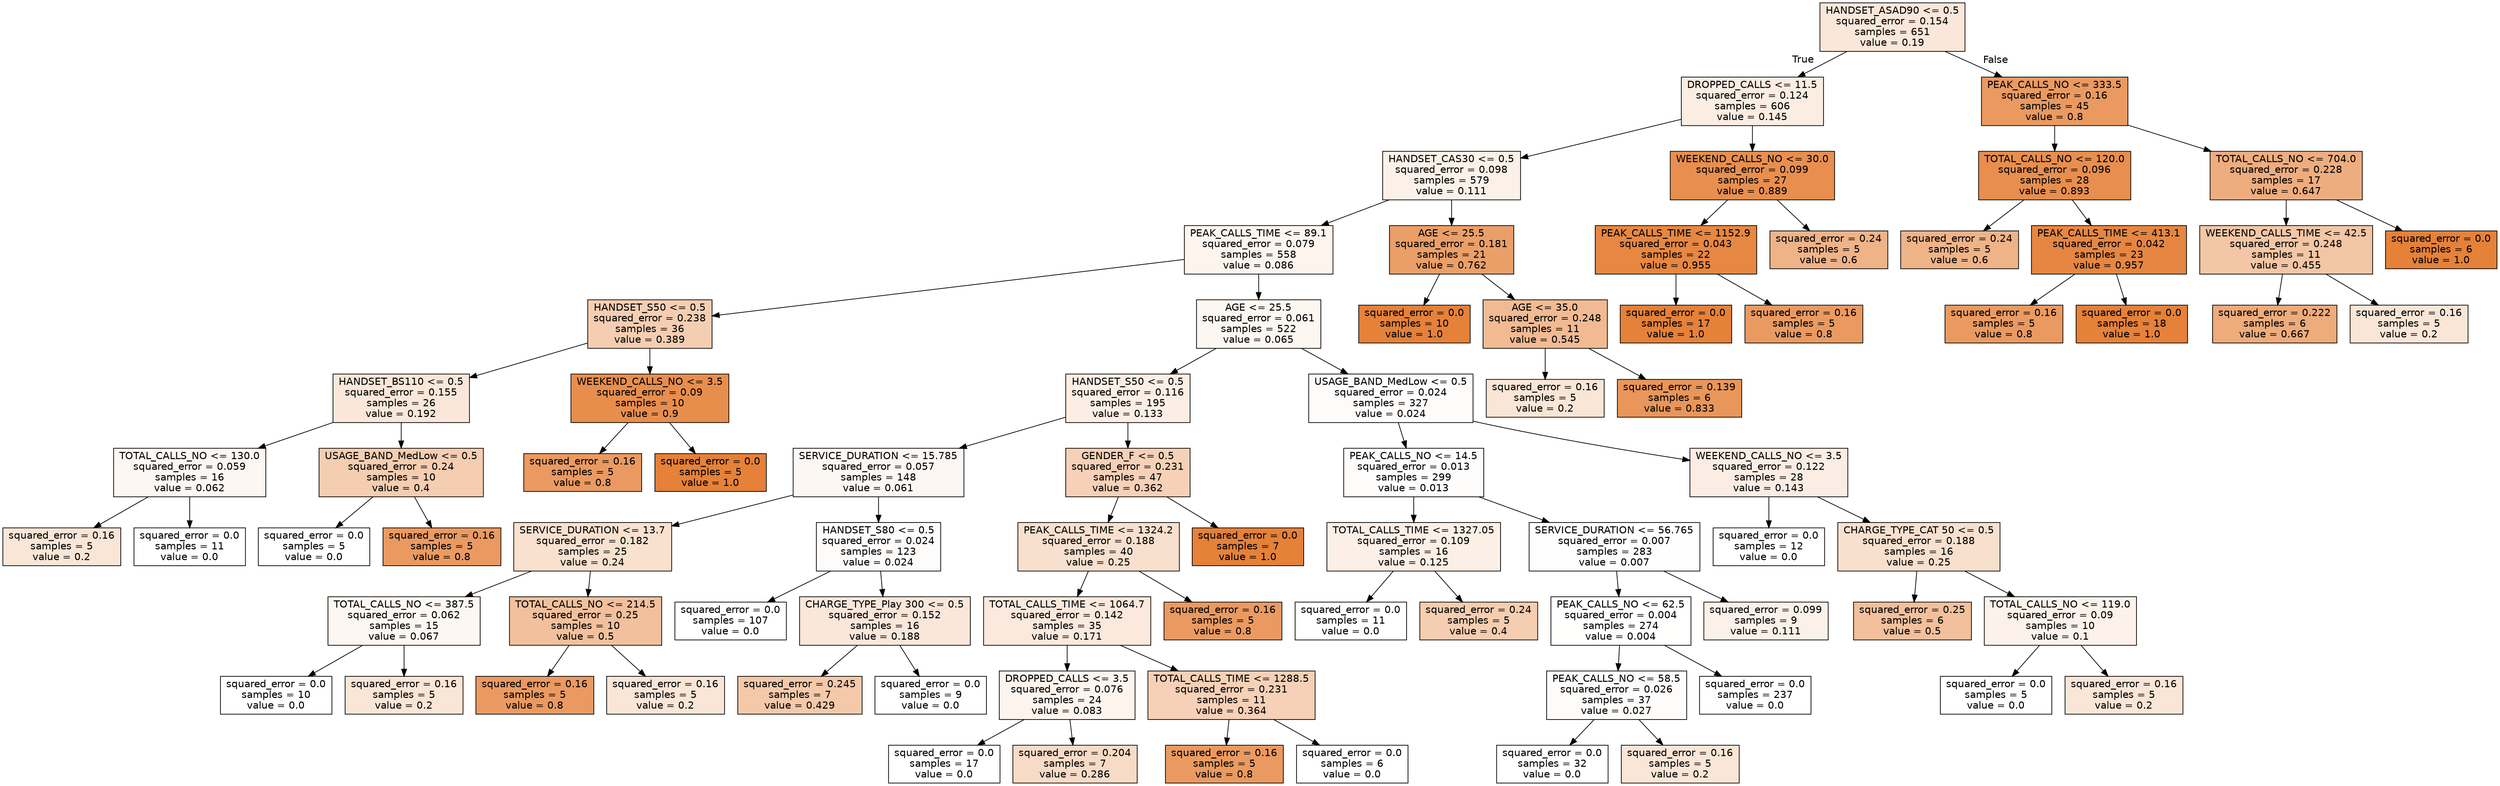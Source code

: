 digraph Tree {
node [shape=box, style="filled", color="black", fontname="helvetica"] ;
edge [fontname="helvetica"] ;
0 [label="HANDSET_ASAD90 <= 0.5\nsquared_error = 0.154\nsamples = 651\nvalue = 0.19", fillcolor="#fae7d9"] ;
1 [label="DROPPED_CALLS <= 11.5\nsquared_error = 0.124\nsamples = 606\nvalue = 0.145", fillcolor="#fbede2"] ;
0 -> 1 [labeldistance=2.5, labelangle=45, headlabel="True"] ;
2 [label="HANDSET_CAS30 <= 0.5\nsquared_error = 0.098\nsamples = 579\nvalue = 0.111", fillcolor="#fcf1e9"] ;
1 -> 2 ;
3 [label="PEAK_CALLS_TIME <= 89.1\nsquared_error = 0.079\nsamples = 558\nvalue = 0.086", fillcolor="#fdf4ee"] ;
2 -> 3 ;
4 [label="HANDSET_S50 <= 0.5\nsquared_error = 0.238\nsamples = 36\nvalue = 0.389", fillcolor="#f5ceb2"] ;
3 -> 4 ;
5 [label="HANDSET_BS110 <= 0.5\nsquared_error = 0.155\nsamples = 26\nvalue = 0.192", fillcolor="#fae7d9"] ;
4 -> 5 ;
6 [label="TOTAL_CALLS_NO <= 130.0\nsquared_error = 0.059\nsamples = 16\nvalue = 0.062", fillcolor="#fdf7f3"] ;
5 -> 6 ;
7 [label="squared_error = 0.16\nsamples = 5\nvalue = 0.2", fillcolor="#fae6d7"] ;
6 -> 7 ;
8 [label="squared_error = 0.0\nsamples = 11\nvalue = 0.0", fillcolor="#ffffff"] ;
6 -> 8 ;
9 [label="USAGE_BAND_MedLow <= 0.5\nsquared_error = 0.24\nsamples = 10\nvalue = 0.4", fillcolor="#f5cdb0"] ;
5 -> 9 ;
10 [label="squared_error = 0.0\nsamples = 5\nvalue = 0.0", fillcolor="#ffffff"] ;
9 -> 10 ;
11 [label="squared_error = 0.16\nsamples = 5\nvalue = 0.8", fillcolor="#ea9a61"] ;
9 -> 11 ;
12 [label="WEEKEND_CALLS_NO <= 3.5\nsquared_error = 0.09\nsamples = 10\nvalue = 0.9", fillcolor="#e88e4d"] ;
4 -> 12 ;
13 [label="squared_error = 0.16\nsamples = 5\nvalue = 0.8", fillcolor="#ea9a61"] ;
12 -> 13 ;
14 [label="squared_error = 0.0\nsamples = 5\nvalue = 1.0", fillcolor="#e58139"] ;
12 -> 14 ;
15 [label="AGE <= 25.5\nsquared_error = 0.061\nsamples = 522\nvalue = 0.065", fillcolor="#fdf7f2"] ;
3 -> 15 ;
16 [label="HANDSET_S50 <= 0.5\nsquared_error = 0.116\nsamples = 195\nvalue = 0.133", fillcolor="#fceee5"] ;
15 -> 16 ;
17 [label="SERVICE_DURATION <= 15.785\nsquared_error = 0.057\nsamples = 148\nvalue = 0.061", fillcolor="#fdf7f3"] ;
16 -> 17 ;
18 [label="SERVICE_DURATION <= 13.7\nsquared_error = 0.182\nsamples = 25\nvalue = 0.24", fillcolor="#f9e1cf"] ;
17 -> 18 ;
19 [label="TOTAL_CALLS_NO <= 387.5\nsquared_error = 0.062\nsamples = 15\nvalue = 0.067", fillcolor="#fdf7f2"] ;
18 -> 19 ;
20 [label="squared_error = 0.0\nsamples = 10\nvalue = 0.0", fillcolor="#ffffff"] ;
19 -> 20 ;
21 [label="squared_error = 0.16\nsamples = 5\nvalue = 0.2", fillcolor="#fae6d7"] ;
19 -> 21 ;
22 [label="TOTAL_CALLS_NO <= 214.5\nsquared_error = 0.25\nsamples = 10\nvalue = 0.5", fillcolor="#f2c09c"] ;
18 -> 22 ;
23 [label="squared_error = 0.16\nsamples = 5\nvalue = 0.8", fillcolor="#ea9a61"] ;
22 -> 23 ;
24 [label="squared_error = 0.16\nsamples = 5\nvalue = 0.2", fillcolor="#fae6d7"] ;
22 -> 24 ;
25 [label="HANDSET_S80 <= 0.5\nsquared_error = 0.024\nsamples = 123\nvalue = 0.024", fillcolor="#fefcfa"] ;
17 -> 25 ;
26 [label="squared_error = 0.0\nsamples = 107\nvalue = 0.0", fillcolor="#ffffff"] ;
25 -> 26 ;
27 [label="CHARGE_TYPE_Play 300 <= 0.5\nsquared_error = 0.152\nsamples = 16\nvalue = 0.188", fillcolor="#fae7da"] ;
25 -> 27 ;
28 [label="squared_error = 0.245\nsamples = 7\nvalue = 0.429", fillcolor="#f4c9aa"] ;
27 -> 28 ;
29 [label="squared_error = 0.0\nsamples = 9\nvalue = 0.0", fillcolor="#ffffff"] ;
27 -> 29 ;
30 [label="GENDER_F <= 0.5\nsquared_error = 0.231\nsamples = 47\nvalue = 0.362", fillcolor="#f6d1b7"] ;
16 -> 30 ;
31 [label="PEAK_CALLS_TIME <= 1324.2\nsquared_error = 0.188\nsamples = 40\nvalue = 0.25", fillcolor="#f8e0ce"] ;
30 -> 31 ;
32 [label="TOTAL_CALLS_TIME <= 1064.7\nsquared_error = 0.142\nsamples = 35\nvalue = 0.171", fillcolor="#fbe9dd"] ;
31 -> 32 ;
33 [label="DROPPED_CALLS <= 3.5\nsquared_error = 0.076\nsamples = 24\nvalue = 0.083", fillcolor="#fdf4ee"] ;
32 -> 33 ;
34 [label="squared_error = 0.0\nsamples = 17\nvalue = 0.0", fillcolor="#ffffff"] ;
33 -> 34 ;
35 [label="squared_error = 0.204\nsamples = 7\nvalue = 0.286", fillcolor="#f8dbc6"] ;
33 -> 35 ;
36 [label="TOTAL_CALLS_TIME <= 1288.5\nsquared_error = 0.231\nsamples = 11\nvalue = 0.364", fillcolor="#f6d1b7"] ;
32 -> 36 ;
37 [label="squared_error = 0.16\nsamples = 5\nvalue = 0.8", fillcolor="#ea9a61"] ;
36 -> 37 ;
38 [label="squared_error = 0.0\nsamples = 6\nvalue = 0.0", fillcolor="#ffffff"] ;
36 -> 38 ;
39 [label="squared_error = 0.16\nsamples = 5\nvalue = 0.8", fillcolor="#ea9a61"] ;
31 -> 39 ;
40 [label="squared_error = 0.0\nsamples = 7\nvalue = 1.0", fillcolor="#e58139"] ;
30 -> 40 ;
41 [label="USAGE_BAND_MedLow <= 0.5\nsquared_error = 0.024\nsamples = 327\nvalue = 0.024", fillcolor="#fefcfa"] ;
15 -> 41 ;
42 [label="PEAK_CALLS_NO <= 14.5\nsquared_error = 0.013\nsamples = 299\nvalue = 0.013", fillcolor="#fffdfc"] ;
41 -> 42 ;
43 [label="TOTAL_CALLS_TIME <= 1327.05\nsquared_error = 0.109\nsamples = 16\nvalue = 0.125", fillcolor="#fcefe6"] ;
42 -> 43 ;
44 [label="squared_error = 0.0\nsamples = 11\nvalue = 0.0", fillcolor="#ffffff"] ;
43 -> 44 ;
45 [label="squared_error = 0.24\nsamples = 5\nvalue = 0.4", fillcolor="#f5cdb0"] ;
43 -> 45 ;
46 [label="SERVICE_DURATION <= 56.765\nsquared_error = 0.007\nsamples = 283\nvalue = 0.007", fillcolor="#fffefe"] ;
42 -> 46 ;
47 [label="PEAK_CALLS_NO <= 62.5\nsquared_error = 0.004\nsamples = 274\nvalue = 0.004", fillcolor="#fffffe"] ;
46 -> 47 ;
48 [label="PEAK_CALLS_NO <= 58.5\nsquared_error = 0.026\nsamples = 37\nvalue = 0.027", fillcolor="#fefcfa"] ;
47 -> 48 ;
49 [label="squared_error = 0.0\nsamples = 32\nvalue = 0.0", fillcolor="#ffffff"] ;
48 -> 49 ;
50 [label="squared_error = 0.16\nsamples = 5\nvalue = 0.2", fillcolor="#fae6d7"] ;
48 -> 50 ;
51 [label="squared_error = 0.0\nsamples = 237\nvalue = 0.0", fillcolor="#ffffff"] ;
47 -> 51 ;
52 [label="squared_error = 0.099\nsamples = 9\nvalue = 0.111", fillcolor="#fcf1e9"] ;
46 -> 52 ;
53 [label="WEEKEND_CALLS_NO <= 3.5\nsquared_error = 0.122\nsamples = 28\nvalue = 0.143", fillcolor="#fbede3"] ;
41 -> 53 ;
54 [label="squared_error = 0.0\nsamples = 12\nvalue = 0.0", fillcolor="#ffffff"] ;
53 -> 54 ;
55 [label="CHARGE_TYPE_CAT 50 <= 0.5\nsquared_error = 0.188\nsamples = 16\nvalue = 0.25", fillcolor="#f8e0ce"] ;
53 -> 55 ;
56 [label="squared_error = 0.25\nsamples = 6\nvalue = 0.5", fillcolor="#f2c09c"] ;
55 -> 56 ;
57 [label="TOTAL_CALLS_NO <= 119.0\nsquared_error = 0.09\nsamples = 10\nvalue = 0.1", fillcolor="#fcf2eb"] ;
55 -> 57 ;
58 [label="squared_error = 0.0\nsamples = 5\nvalue = 0.0", fillcolor="#ffffff"] ;
57 -> 58 ;
59 [label="squared_error = 0.16\nsamples = 5\nvalue = 0.2", fillcolor="#fae6d7"] ;
57 -> 59 ;
60 [label="AGE <= 25.5\nsquared_error = 0.181\nsamples = 21\nvalue = 0.762", fillcolor="#eb9f68"] ;
2 -> 60 ;
61 [label="squared_error = 0.0\nsamples = 10\nvalue = 1.0", fillcolor="#e58139"] ;
60 -> 61 ;
62 [label="AGE <= 35.0\nsquared_error = 0.248\nsamples = 11\nvalue = 0.545", fillcolor="#f1ba93"] ;
60 -> 62 ;
63 [label="squared_error = 0.16\nsamples = 5\nvalue = 0.2", fillcolor="#fae6d7"] ;
62 -> 63 ;
64 [label="squared_error = 0.139\nsamples = 6\nvalue = 0.833", fillcolor="#e9965a"] ;
62 -> 64 ;
65 [label="WEEKEND_CALLS_NO <= 30.0\nsquared_error = 0.099\nsamples = 27\nvalue = 0.889", fillcolor="#e88f4f"] ;
1 -> 65 ;
66 [label="PEAK_CALLS_TIME <= 1152.9\nsquared_error = 0.043\nsamples = 22\nvalue = 0.955", fillcolor="#e68742"] ;
65 -> 66 ;
67 [label="squared_error = 0.0\nsamples = 17\nvalue = 1.0", fillcolor="#e58139"] ;
66 -> 67 ;
68 [label="squared_error = 0.16\nsamples = 5\nvalue = 0.8", fillcolor="#ea9a61"] ;
66 -> 68 ;
69 [label="squared_error = 0.24\nsamples = 5\nvalue = 0.6", fillcolor="#efb388"] ;
65 -> 69 ;
70 [label="PEAK_CALLS_NO <= 333.5\nsquared_error = 0.16\nsamples = 45\nvalue = 0.8", fillcolor="#ea9a61"] ;
0 -> 70 [labeldistance=2.5, labelangle=-45, headlabel="False"] ;
71 [label="TOTAL_CALLS_NO <= 120.0\nsquared_error = 0.096\nsamples = 28\nvalue = 0.893", fillcolor="#e88e4e"] ;
70 -> 71 ;
72 [label="squared_error = 0.24\nsamples = 5\nvalue = 0.6", fillcolor="#efb388"] ;
71 -> 72 ;
73 [label="PEAK_CALLS_TIME <= 413.1\nsquared_error = 0.042\nsamples = 23\nvalue = 0.957", fillcolor="#e68642"] ;
71 -> 73 ;
74 [label="squared_error = 0.16\nsamples = 5\nvalue = 0.8", fillcolor="#ea9a61"] ;
73 -> 74 ;
75 [label="squared_error = 0.0\nsamples = 18\nvalue = 1.0", fillcolor="#e58139"] ;
73 -> 75 ;
76 [label="TOTAL_CALLS_NO <= 704.0\nsquared_error = 0.228\nsamples = 17\nvalue = 0.647", fillcolor="#eead7f"] ;
70 -> 76 ;
77 [label="WEEKEND_CALLS_TIME <= 42.5\nsquared_error = 0.248\nsamples = 11\nvalue = 0.455", fillcolor="#f3c6a5"] ;
76 -> 77 ;
78 [label="squared_error = 0.222\nsamples = 6\nvalue = 0.667", fillcolor="#eeab7b"] ;
77 -> 78 ;
79 [label="squared_error = 0.16\nsamples = 5\nvalue = 0.2", fillcolor="#fae6d7"] ;
77 -> 79 ;
80 [label="squared_error = 0.0\nsamples = 6\nvalue = 1.0", fillcolor="#e58139"] ;
76 -> 80 ;
}